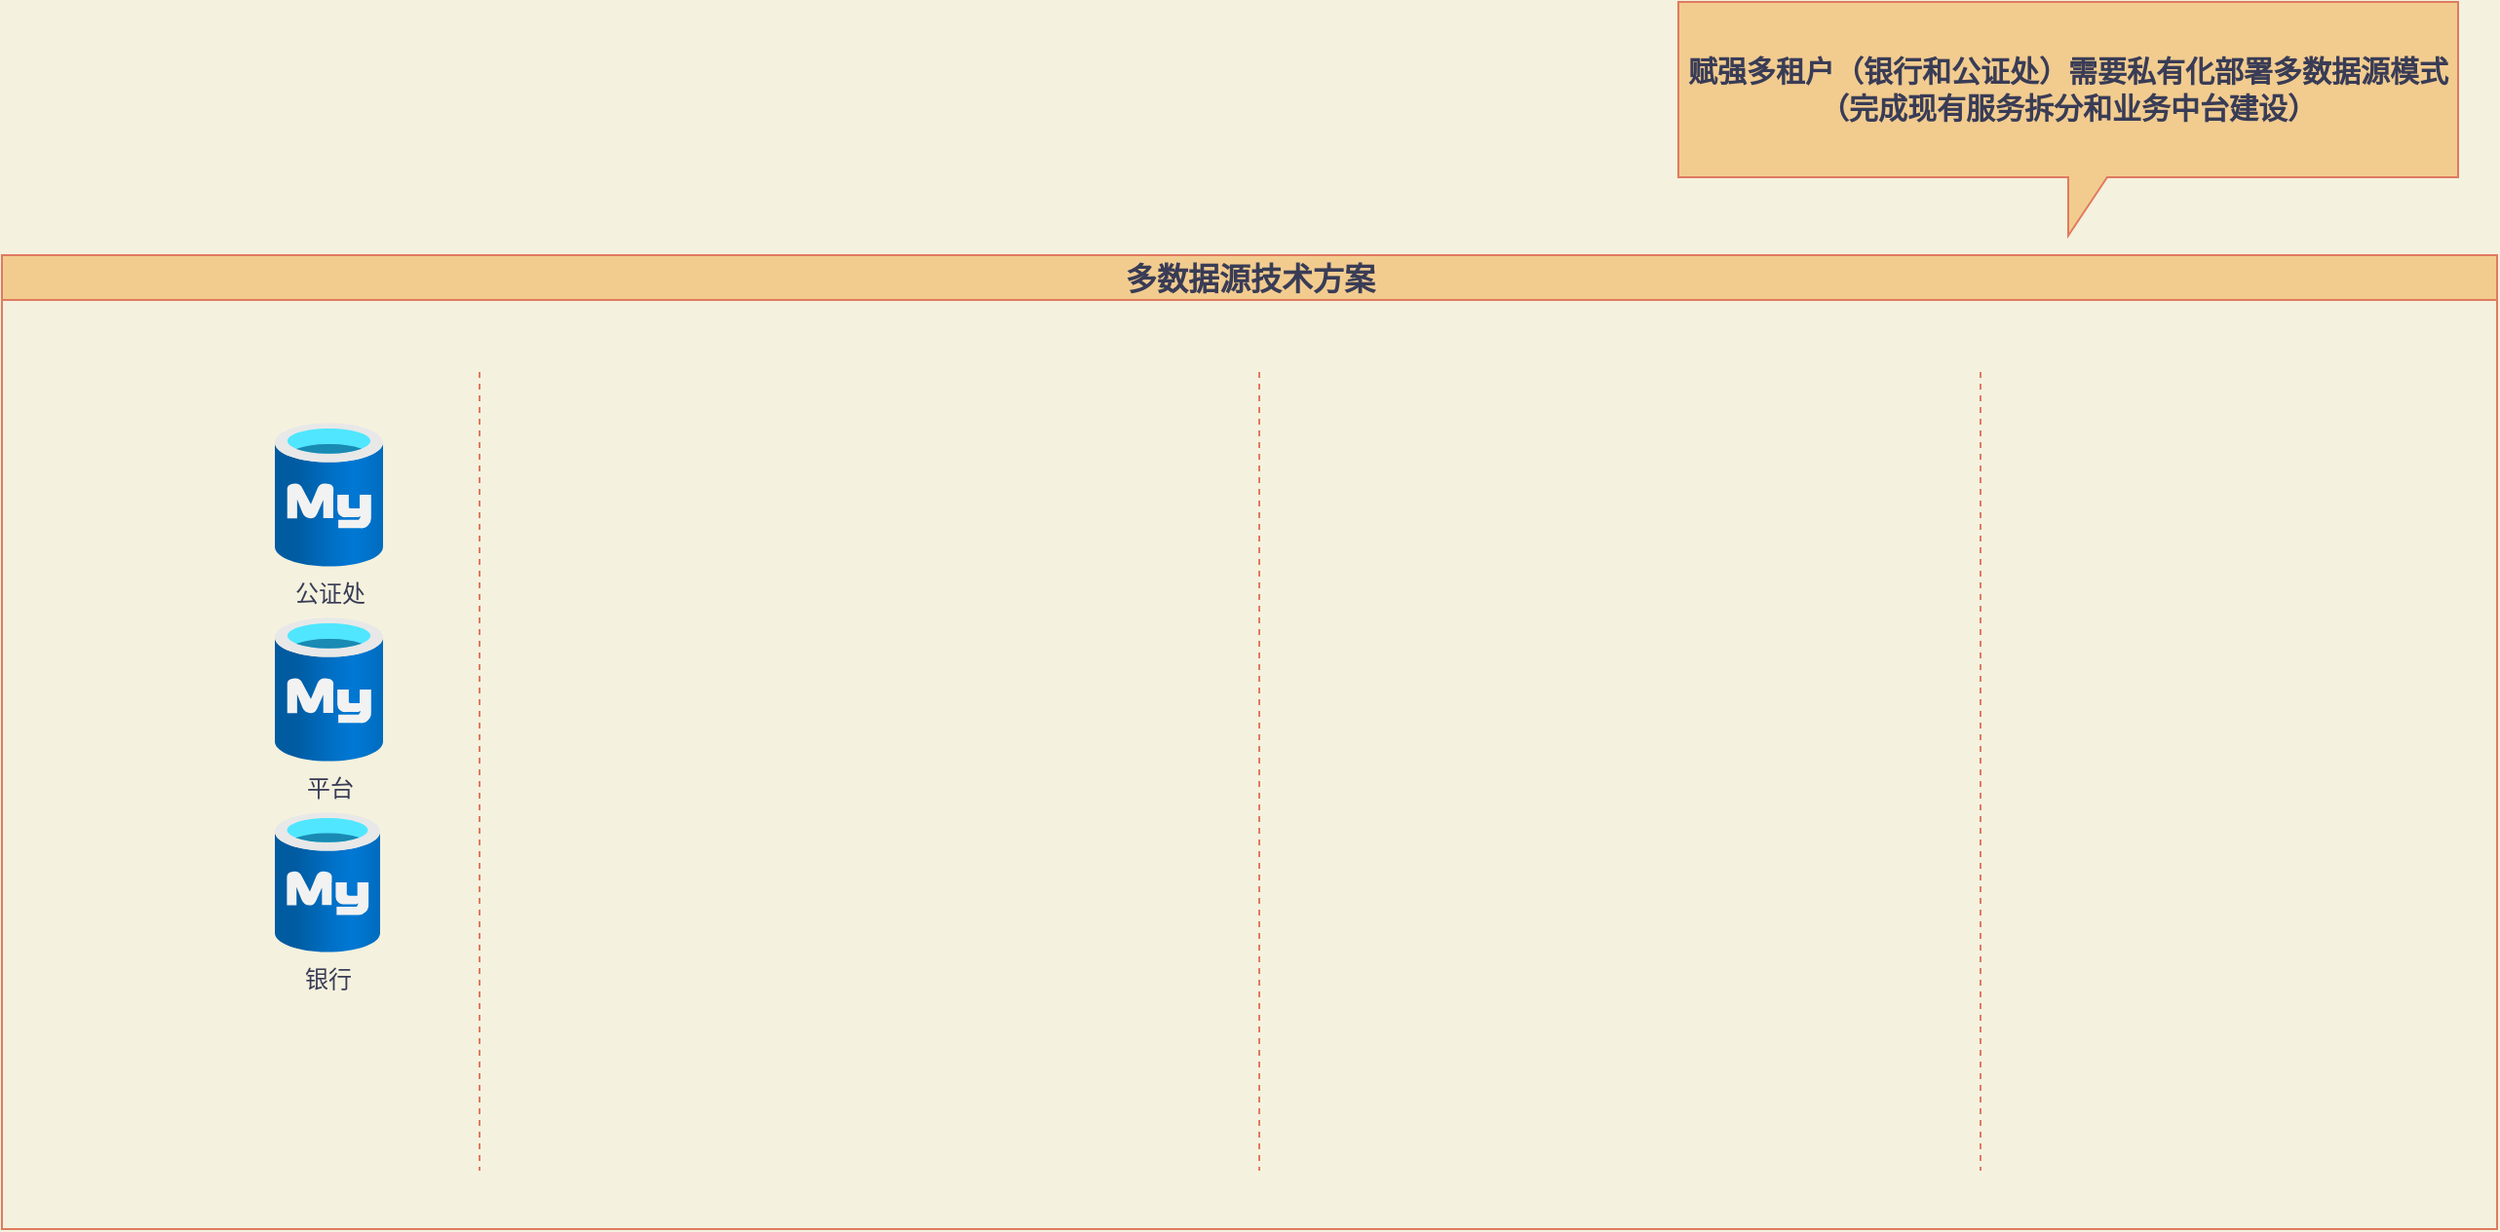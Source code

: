 <mxfile version="17.4.5" type="github">
  <diagram id="1GsaGOhPuQo9N7ZaYMCB" name="Page-1">
    <mxGraphModel dx="1422" dy="762" grid="1" gridSize="10" guides="1" tooltips="1" connect="1" arrows="1" fold="1" page="1" pageScale="1" pageWidth="1600" pageHeight="900" background="#F4F1DE" math="0" shadow="0">
      <root>
        <mxCell id="0" />
        <mxCell id="1" parent="0" />
        <mxCell id="5C9GGsjlYOhXfarIp8Tb-1" value="&lt;font style=&quot;font-size: 16px&quot;&gt;多数据源技术方案&lt;/font&gt;" style="swimlane;labelBackgroundColor=none;labelBorderColor=none;fontSize=16;fillColor=#F2CC8F;html=1;strokeColor=#E07A5F;fontColor=#393C56;" parent="1" vertex="1">
          <mxGeometry x="30" y="150" width="1280" height="500" as="geometry" />
        </mxCell>
        <mxCell id="QnGywbHcmohgSB-NV8yT-2" value="" style="line;strokeWidth=1;direction=south;html=1;strokeColor=#E07A5F;dashed=1;labelBackgroundColor=#F4F1DE;fillColor=#F2CC8F;fontColor=#393C56;" vertex="1" parent="5C9GGsjlYOhXfarIp8Tb-1">
          <mxGeometry x="240" y="60" width="10" height="410" as="geometry" />
        </mxCell>
        <mxCell id="QnGywbHcmohgSB-NV8yT-3" value="" style="line;strokeWidth=1;direction=south;html=1;strokeColor=#E07A5F;dashed=1;labelBackgroundColor=#F4F1DE;fillColor=#F2CC8F;fontColor=#393C56;" vertex="1" parent="5C9GGsjlYOhXfarIp8Tb-1">
          <mxGeometry x="1010" y="60" width="10" height="410" as="geometry" />
        </mxCell>
        <mxCell id="QnGywbHcmohgSB-NV8yT-4" value="" style="line;strokeWidth=1;direction=south;html=1;strokeColor=#E07A5F;dashed=1;labelBackgroundColor=#F4F1DE;fillColor=#F2CC8F;fontColor=#393C56;" vertex="1" parent="5C9GGsjlYOhXfarIp8Tb-1">
          <mxGeometry x="640" y="60" width="10" height="410" as="geometry" />
        </mxCell>
        <mxCell id="5C9GGsjlYOhXfarIp8Tb-4" value="公证处" style="aspect=fixed;html=1;points=[];align=center;image;fontSize=12;image=img/lib/azure2/databases/Azure_Database_MySQL_Server.svg;labelBackgroundColor=none;fillColor=#F2CC8F;strokeColor=#E07A5F;fontColor=#393C56;" parent="1" vertex="1">
          <mxGeometry x="170" y="236" width="55.5" height="74" as="geometry" />
        </mxCell>
        <mxCell id="5C9GGsjlYOhXfarIp8Tb-5" value="平台" style="aspect=fixed;html=1;points=[];align=center;image;fontSize=12;image=img/lib/azure2/databases/Azure_Database_MySQL_Server.svg;labelBackgroundColor=none;fillColor=#F2CC8F;strokeColor=#E07A5F;fontColor=#393C56;" parent="1" vertex="1">
          <mxGeometry x="170" y="336" width="55.5" height="74" as="geometry" />
        </mxCell>
        <mxCell id="5C9GGsjlYOhXfarIp8Tb-6" value="银行" style="aspect=fixed;html=1;points=[];align=center;image;fontSize=12;image=img/lib/azure2/databases/Azure_Database_MySQL_Server.svg;labelBackgroundColor=none;fillColor=#F2CC8F;strokeColor=#E07A5F;fontColor=#393C56;" parent="1" vertex="1">
          <mxGeometry x="170" y="436" width="54" height="72" as="geometry" />
        </mxCell>
        <mxCell id="5C9GGsjlYOhXfarIp8Tb-22" value="&lt;div style=&quot;font-size: 15px&quot;&gt;&lt;span style=&quot;font-family: &amp;#34;larkhacksafarifont&amp;#34; , &amp;#34;larkemojifont&amp;#34; , &amp;#34;larkchinesequote&amp;#34; , , &amp;#34;blinkmacsystemfont&amp;#34; , &amp;#34;helvetica neue&amp;#34; , &amp;#34;arial&amp;#34; , &amp;#34;segoe ui&amp;#34; , &amp;#34;pingfang sc&amp;#34; , &amp;#34;microsoft yahei&amp;#34; , &amp;#34;hiragino sans gb&amp;#34; , sans-serif , &amp;#34;apple color emoji&amp;#34; , &amp;#34;segoe ui emoji&amp;#34; , &amp;#34;segoe ui symbol&amp;#34; , &amp;#34;noto color emoji&amp;#34;&quot;&gt;&lt;font style=&quot;font-size: 15px&quot;&gt;&lt;b&gt;赋强多租户（银行和公证处）需要私有化部署多数据源模式&lt;/b&gt;&lt;/font&gt;&lt;/span&gt;&lt;/div&gt;&lt;span style=&quot;font-size: 15px&quot;&gt;&lt;b&gt;（完成现有服务拆分和业务中台建设）&lt;/b&gt;&lt;/span&gt;" style="shape=callout;whiteSpace=wrap;html=1;perimeter=calloutPerimeter;labelBackgroundColor=none;labelBorderColor=none;fontSize=16;fillColor=#F2CC8F;strokeColor=#E07A5F;fontColor=#393C56;" parent="1" vertex="1">
          <mxGeometry x="890" y="20" width="400" height="120" as="geometry" />
        </mxCell>
      </root>
    </mxGraphModel>
  </diagram>
</mxfile>
